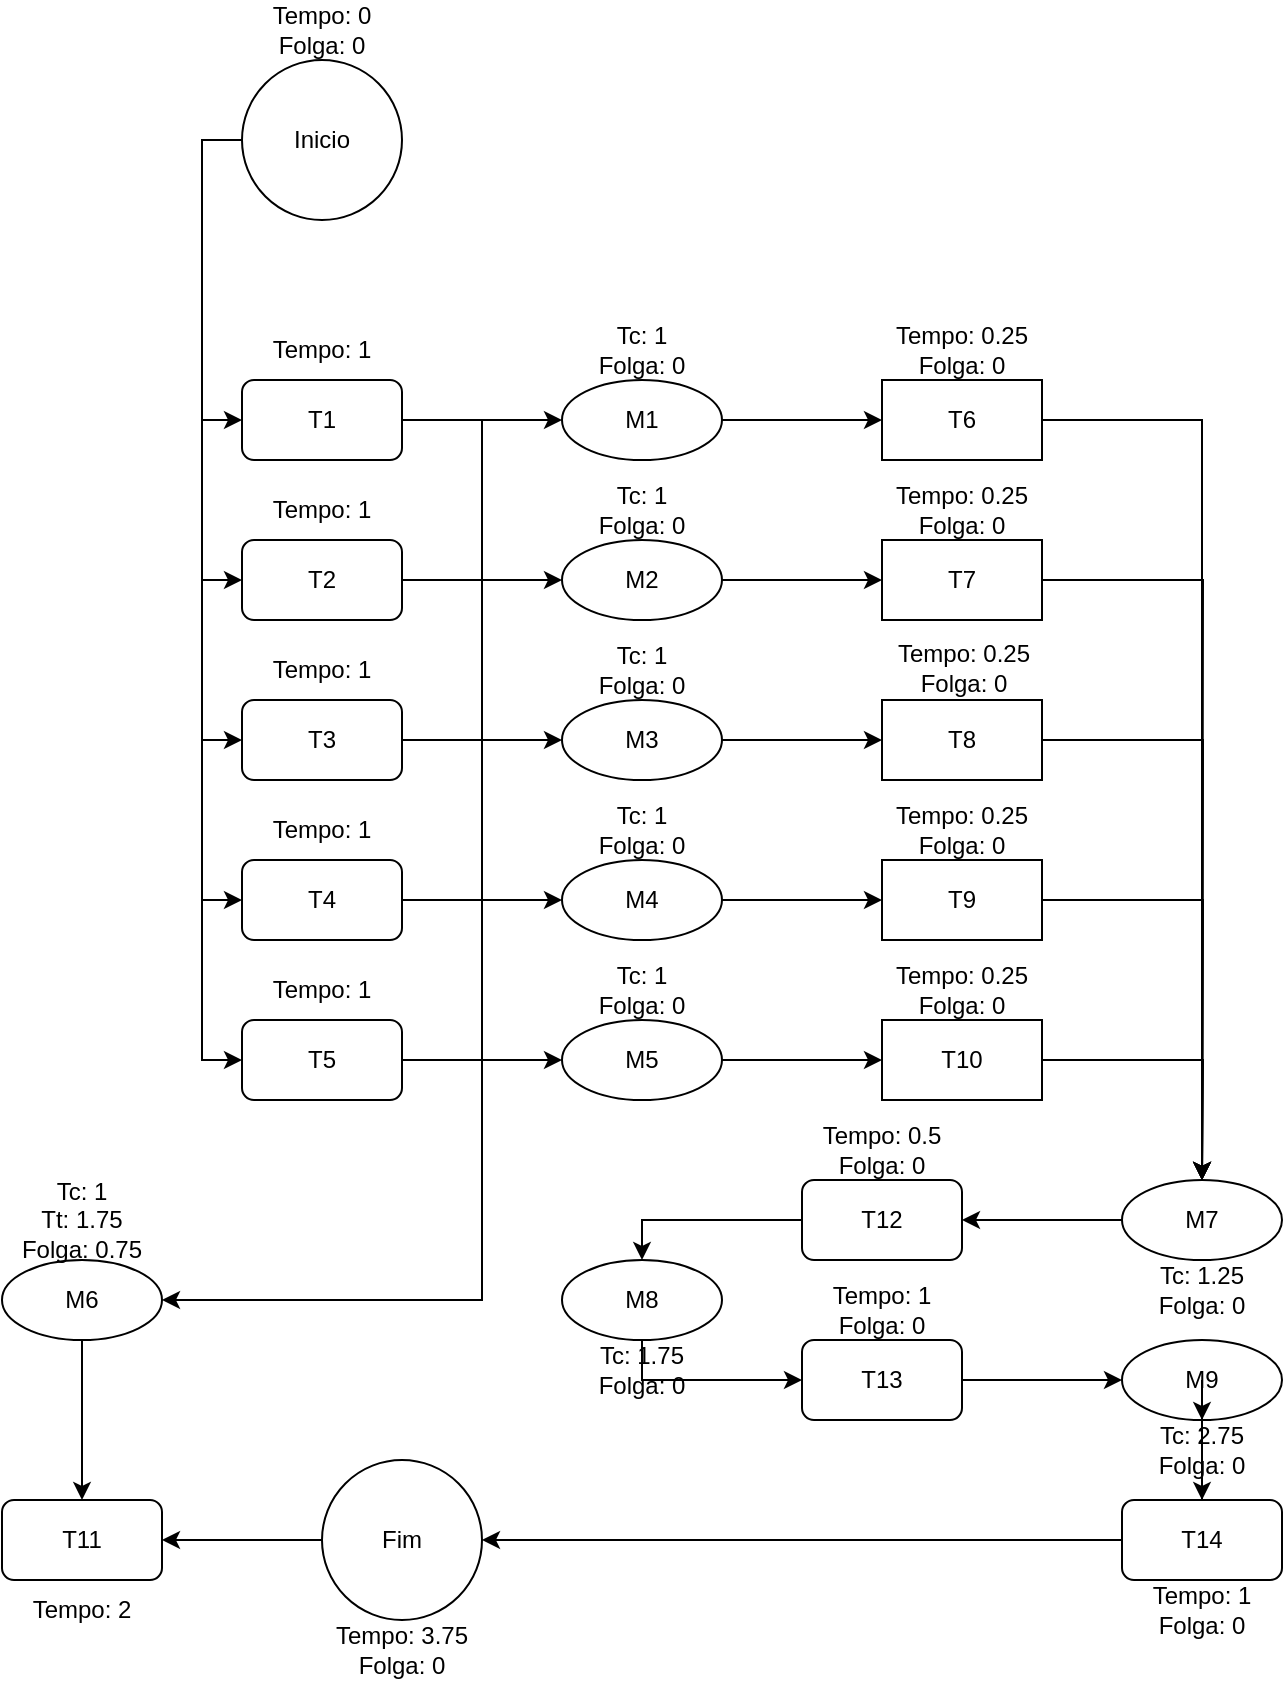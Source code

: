 <mxfile version="26.0.11">
  <diagram name="Page-1" id="C9BE7iLNWBnAve_lOvUL">
    <mxGraphModel grid="1" page="1" gridSize="10" guides="1" tooltips="1" connect="1" arrows="1" fold="1" pageScale="1" pageWidth="850" pageHeight="1100" math="0" shadow="0">
      <root>
        <mxCell id="0" />
        <mxCell id="1" parent="0" />
        <mxCell id="Bmva-BB27BcGyx91-SRa-15" style="edgeStyle=orthogonalEdgeStyle;rounded=0;orthogonalLoop=1;jettySize=auto;html=1;" edge="1" parent="1" source="Bmva-BB27BcGyx91-SRa-1" target="Bmva-BB27BcGyx91-SRa-10">
          <mxGeometry relative="1" as="geometry" />
        </mxCell>
        <mxCell id="Bmva-BB27BcGyx91-SRa-1" value="T4" style="rounded=1;whiteSpace=wrap;html=1;" vertex="1" parent="1">
          <mxGeometry x="160" y="520" width="80" height="40" as="geometry" />
        </mxCell>
        <mxCell id="Bmva-BB27BcGyx91-SRa-14" style="edgeStyle=orthogonalEdgeStyle;rounded=0;orthogonalLoop=1;jettySize=auto;html=1;entryX=0;entryY=0.5;entryDx=0;entryDy=0;" edge="1" parent="1" source="Bmva-BB27BcGyx91-SRa-2" target="Bmva-BB27BcGyx91-SRa-11">
          <mxGeometry relative="1" as="geometry" />
        </mxCell>
        <mxCell id="Bmva-BB27BcGyx91-SRa-2" value="T3" style="rounded=1;whiteSpace=wrap;html=1;" vertex="1" parent="1">
          <mxGeometry x="160" y="440" width="80" height="40" as="geometry" />
        </mxCell>
        <mxCell id="Bmva-BB27BcGyx91-SRa-13" style="edgeStyle=orthogonalEdgeStyle;rounded=0;orthogonalLoop=1;jettySize=auto;html=1;entryX=0;entryY=0.5;entryDx=0;entryDy=0;" edge="1" parent="1" source="Bmva-BB27BcGyx91-SRa-4" target="Bmva-BB27BcGyx91-SRa-8">
          <mxGeometry relative="1" as="geometry" />
        </mxCell>
        <mxCell id="Bmva-BB27BcGyx91-SRa-4" value="T2" style="rounded=1;whiteSpace=wrap;html=1;" vertex="1" parent="1">
          <mxGeometry x="160" y="360" width="80" height="40" as="geometry" />
        </mxCell>
        <mxCell id="Bmva-BB27BcGyx91-SRa-12" style="edgeStyle=orthogonalEdgeStyle;rounded=0;orthogonalLoop=1;jettySize=auto;html=1;entryX=0;entryY=0.5;entryDx=0;entryDy=0;" edge="1" parent="1" source="Bmva-BB27BcGyx91-SRa-5" target="Bmva-BB27BcGyx91-SRa-7">
          <mxGeometry relative="1" as="geometry" />
        </mxCell>
        <mxCell id="Bmva-BB27BcGyx91-SRa-18" style="edgeStyle=orthogonalEdgeStyle;rounded=0;orthogonalLoop=1;jettySize=auto;html=1;" edge="1" parent="1" source="Bmva-BB27BcGyx91-SRa-5" target="Bmva-BB27BcGyx91-SRa-17">
          <mxGeometry relative="1" as="geometry">
            <Array as="points">
              <mxPoint x="280" y="300" />
            </Array>
          </mxGeometry>
        </mxCell>
        <mxCell id="Bmva-BB27BcGyx91-SRa-5" value="T1" style="rounded=1;whiteSpace=wrap;html=1;" vertex="1" parent="1">
          <mxGeometry x="160" y="280" width="80" height="40" as="geometry" />
        </mxCell>
        <mxCell id="Bmva-BB27BcGyx91-SRa-16" style="edgeStyle=orthogonalEdgeStyle;rounded=0;orthogonalLoop=1;jettySize=auto;html=1;" edge="1" parent="1" source="Bmva-BB27BcGyx91-SRa-6" target="Bmva-BB27BcGyx91-SRa-9">
          <mxGeometry relative="1" as="geometry" />
        </mxCell>
        <mxCell id="Bmva-BB27BcGyx91-SRa-6" value="T5" style="rounded=1;whiteSpace=wrap;html=1;" vertex="1" parent="1">
          <mxGeometry x="160" y="600" width="80" height="40" as="geometry" />
        </mxCell>
        <mxCell id="Bmva-BB27BcGyx91-SRa-32" style="edgeStyle=orthogonalEdgeStyle;rounded=0;orthogonalLoop=1;jettySize=auto;html=1;entryX=0;entryY=0.5;entryDx=0;entryDy=0;" edge="1" parent="1" source="Bmva-BB27BcGyx91-SRa-7" target="Bmva-BB27BcGyx91-SRa-27">
          <mxGeometry relative="1" as="geometry" />
        </mxCell>
        <mxCell id="Bmva-BB27BcGyx91-SRa-7" value="M1" style="ellipse;whiteSpace=wrap;html=1;" vertex="1" parent="1">
          <mxGeometry x="320" y="280" width="80" height="40" as="geometry" />
        </mxCell>
        <mxCell id="Bmva-BB27BcGyx91-SRa-31" style="edgeStyle=orthogonalEdgeStyle;rounded=0;orthogonalLoop=1;jettySize=auto;html=1;entryX=0;entryY=0.5;entryDx=0;entryDy=0;" edge="1" parent="1" source="Bmva-BB27BcGyx91-SRa-8" target="Bmva-BB27BcGyx91-SRa-26">
          <mxGeometry relative="1" as="geometry" />
        </mxCell>
        <mxCell id="Bmva-BB27BcGyx91-SRa-8" value="M2" style="ellipse;whiteSpace=wrap;html=1;" vertex="1" parent="1">
          <mxGeometry x="320" y="360" width="80" height="40" as="geometry" />
        </mxCell>
        <mxCell id="Bmva-BB27BcGyx91-SRa-28" style="edgeStyle=orthogonalEdgeStyle;rounded=0;orthogonalLoop=1;jettySize=auto;html=1;entryX=0;entryY=0.5;entryDx=0;entryDy=0;" edge="1" parent="1" source="Bmva-BB27BcGyx91-SRa-9" target="Bmva-BB27BcGyx91-SRa-23">
          <mxGeometry relative="1" as="geometry" />
        </mxCell>
        <mxCell id="Bmva-BB27BcGyx91-SRa-9" value="M5" style="ellipse;whiteSpace=wrap;html=1;" vertex="1" parent="1">
          <mxGeometry x="320" y="600" width="80" height="40" as="geometry" />
        </mxCell>
        <mxCell id="Bmva-BB27BcGyx91-SRa-29" style="edgeStyle=orthogonalEdgeStyle;rounded=0;orthogonalLoop=1;jettySize=auto;html=1;entryX=0;entryY=0.5;entryDx=0;entryDy=0;" edge="1" parent="1" source="Bmva-BB27BcGyx91-SRa-10" target="Bmva-BB27BcGyx91-SRa-24">
          <mxGeometry relative="1" as="geometry" />
        </mxCell>
        <mxCell id="Bmva-BB27BcGyx91-SRa-10" value="M4" style="ellipse;whiteSpace=wrap;html=1;" vertex="1" parent="1">
          <mxGeometry x="320" y="520" width="80" height="40" as="geometry" />
        </mxCell>
        <mxCell id="Bmva-BB27BcGyx91-SRa-30" style="edgeStyle=orthogonalEdgeStyle;rounded=0;orthogonalLoop=1;jettySize=auto;html=1;entryX=0;entryY=0.5;entryDx=0;entryDy=0;" edge="1" parent="1" source="Bmva-BB27BcGyx91-SRa-11" target="Bmva-BB27BcGyx91-SRa-25">
          <mxGeometry relative="1" as="geometry" />
        </mxCell>
        <mxCell id="Bmva-BB27BcGyx91-SRa-11" value="M3" style="ellipse;whiteSpace=wrap;html=1;" vertex="1" parent="1">
          <mxGeometry x="320" y="440" width="80" height="40" as="geometry" />
        </mxCell>
        <mxCell id="Bmva-BB27BcGyx91-SRa-94" style="edgeStyle=orthogonalEdgeStyle;rounded=0;orthogonalLoop=1;jettySize=auto;html=1;entryX=0.5;entryY=0;entryDx=0;entryDy=0;" edge="1" parent="1" source="Bmva-BB27BcGyx91-SRa-17" target="Bmva-BB27BcGyx91-SRa-42">
          <mxGeometry relative="1" as="geometry" />
        </mxCell>
        <mxCell id="Bmva-BB27BcGyx91-SRa-17" value="M6" style="ellipse;whiteSpace=wrap;html=1;" vertex="1" parent="1">
          <mxGeometry x="40" y="720" width="80" height="40" as="geometry" />
        </mxCell>
        <mxCell id="Bmva-BB27BcGyx91-SRa-40" style="edgeStyle=orthogonalEdgeStyle;rounded=0;orthogonalLoop=1;jettySize=auto;html=1;" edge="1" parent="1" source="Bmva-BB27BcGyx91-SRa-23">
          <mxGeometry relative="1" as="geometry">
            <mxPoint x="640" y="680" as="targetPoint" />
          </mxGeometry>
        </mxCell>
        <mxCell id="Bmva-BB27BcGyx91-SRa-23" value="T10" style="rounded=0;whiteSpace=wrap;html=1;" vertex="1" parent="1">
          <mxGeometry x="480" y="600" width="80" height="40" as="geometry" />
        </mxCell>
        <mxCell id="Bmva-BB27BcGyx91-SRa-39" style="edgeStyle=orthogonalEdgeStyle;rounded=0;orthogonalLoop=1;jettySize=auto;html=1;" edge="1" parent="1" source="Bmva-BB27BcGyx91-SRa-24">
          <mxGeometry relative="1" as="geometry">
            <mxPoint x="640" y="680" as="targetPoint" />
          </mxGeometry>
        </mxCell>
        <mxCell id="Bmva-BB27BcGyx91-SRa-24" value="T9" style="rounded=0;whiteSpace=wrap;html=1;" vertex="1" parent="1">
          <mxGeometry x="480" y="520" width="80" height="40" as="geometry" />
        </mxCell>
        <mxCell id="Bmva-BB27BcGyx91-SRa-38" style="edgeStyle=orthogonalEdgeStyle;rounded=0;orthogonalLoop=1;jettySize=auto;html=1;" edge="1" parent="1" source="Bmva-BB27BcGyx91-SRa-25">
          <mxGeometry relative="1" as="geometry">
            <mxPoint x="640" y="680" as="targetPoint" />
          </mxGeometry>
        </mxCell>
        <mxCell id="Bmva-BB27BcGyx91-SRa-25" value="T8" style="rounded=0;whiteSpace=wrap;html=1;" vertex="1" parent="1">
          <mxGeometry x="480" y="440" width="80" height="40" as="geometry" />
        </mxCell>
        <mxCell id="Bmva-BB27BcGyx91-SRa-37" style="edgeStyle=orthogonalEdgeStyle;rounded=0;orthogonalLoop=1;jettySize=auto;html=1;" edge="1" parent="1" source="Bmva-BB27BcGyx91-SRa-26">
          <mxGeometry relative="1" as="geometry">
            <mxPoint x="640" y="680" as="targetPoint" />
          </mxGeometry>
        </mxCell>
        <mxCell id="Bmva-BB27BcGyx91-SRa-26" value="T7" style="rounded=0;whiteSpace=wrap;html=1;" vertex="1" parent="1">
          <mxGeometry x="480" y="360" width="80" height="40" as="geometry" />
        </mxCell>
        <mxCell id="Bmva-BB27BcGyx91-SRa-36" style="edgeStyle=orthogonalEdgeStyle;rounded=0;orthogonalLoop=1;jettySize=auto;html=1;" edge="1" parent="1" source="Bmva-BB27BcGyx91-SRa-27" target="Bmva-BB27BcGyx91-SRa-35">
          <mxGeometry relative="1" as="geometry" />
        </mxCell>
        <mxCell id="Bmva-BB27BcGyx91-SRa-27" value="T6" style="rounded=0;whiteSpace=wrap;html=1;" vertex="1" parent="1">
          <mxGeometry x="480" y="280" width="80" height="40" as="geometry" />
        </mxCell>
        <mxCell id="Bmva-BB27BcGyx91-SRa-44" style="edgeStyle=orthogonalEdgeStyle;rounded=0;orthogonalLoop=1;jettySize=auto;html=1;entryX=1;entryY=0.5;entryDx=0;entryDy=0;" edge="1" parent="1" source="Bmva-BB27BcGyx91-SRa-35" target="Bmva-BB27BcGyx91-SRa-43">
          <mxGeometry relative="1" as="geometry" />
        </mxCell>
        <mxCell id="Bmva-BB27BcGyx91-SRa-35" value="M7" style="ellipse;whiteSpace=wrap;html=1;" vertex="1" parent="1">
          <mxGeometry x="600" y="680" width="80" height="40" as="geometry" />
        </mxCell>
        <mxCell id="Bmva-BB27BcGyx91-SRa-42" value="T11" style="rounded=1;whiteSpace=wrap;html=1;" vertex="1" parent="1">
          <mxGeometry x="40" y="840" width="80" height="40" as="geometry" />
        </mxCell>
        <mxCell id="Bmva-BB27BcGyx91-SRa-46" style="edgeStyle=orthogonalEdgeStyle;rounded=0;orthogonalLoop=1;jettySize=auto;html=1;entryX=0.5;entryY=0;entryDx=0;entryDy=0;" edge="1" parent="1" source="Bmva-BB27BcGyx91-SRa-43" target="Bmva-BB27BcGyx91-SRa-45">
          <mxGeometry relative="1" as="geometry" />
        </mxCell>
        <mxCell id="Bmva-BB27BcGyx91-SRa-43" value="T12" style="rounded=1;whiteSpace=wrap;html=1;" vertex="1" parent="1">
          <mxGeometry x="440" y="680" width="80" height="40" as="geometry" />
        </mxCell>
        <mxCell id="Bmva-BB27BcGyx91-SRa-48" style="edgeStyle=orthogonalEdgeStyle;rounded=0;orthogonalLoop=1;jettySize=auto;html=1;" edge="1" parent="1" source="Bmva-BB27BcGyx91-SRa-45" target="Bmva-BB27BcGyx91-SRa-47">
          <mxGeometry relative="1" as="geometry">
            <Array as="points">
              <mxPoint x="360" y="780" />
            </Array>
          </mxGeometry>
        </mxCell>
        <mxCell id="Bmva-BB27BcGyx91-SRa-45" value="M8" style="ellipse;whiteSpace=wrap;html=1;" vertex="1" parent="1">
          <mxGeometry x="320" y="720" width="80" height="40" as="geometry" />
        </mxCell>
        <mxCell id="Bmva-BB27BcGyx91-SRa-50" style="edgeStyle=orthogonalEdgeStyle;rounded=0;orthogonalLoop=1;jettySize=auto;html=1;entryX=0;entryY=0.5;entryDx=0;entryDy=0;" edge="1" parent="1" source="Bmva-BB27BcGyx91-SRa-47" target="Bmva-BB27BcGyx91-SRa-49">
          <mxGeometry relative="1" as="geometry" />
        </mxCell>
        <mxCell id="Bmva-BB27BcGyx91-SRa-47" value="T13" style="rounded=1;whiteSpace=wrap;html=1;" vertex="1" parent="1">
          <mxGeometry x="440" y="760" width="80" height="40" as="geometry" />
        </mxCell>
        <mxCell id="Bmva-BB27BcGyx91-SRa-52" style="edgeStyle=orthogonalEdgeStyle;rounded=0;orthogonalLoop=1;jettySize=auto;html=1;" edge="1" parent="1" source="Bmva-BB27BcGyx91-SRa-86" target="Bmva-BB27BcGyx91-SRa-51">
          <mxGeometry relative="1" as="geometry" />
        </mxCell>
        <mxCell id="Bmva-BB27BcGyx91-SRa-49" value="M9" style="ellipse;whiteSpace=wrap;html=1;" vertex="1" parent="1">
          <mxGeometry x="600" y="760" width="80" height="40" as="geometry" />
        </mxCell>
        <mxCell id="Bmva-BB27BcGyx91-SRa-55" style="edgeStyle=orthogonalEdgeStyle;rounded=0;orthogonalLoop=1;jettySize=auto;html=1;entryX=1;entryY=0.5;entryDx=0;entryDy=0;" edge="1" parent="1" source="Bmva-BB27BcGyx91-SRa-51" target="Bmva-BB27BcGyx91-SRa-53">
          <mxGeometry relative="1" as="geometry" />
        </mxCell>
        <mxCell id="Bmva-BB27BcGyx91-SRa-51" value="T14" style="rounded=1;whiteSpace=wrap;html=1;" vertex="1" parent="1">
          <mxGeometry x="600" y="840" width="80" height="40" as="geometry" />
        </mxCell>
        <mxCell id="Bmva-BB27BcGyx91-SRa-92" style="edgeStyle=orthogonalEdgeStyle;rounded=0;orthogonalLoop=1;jettySize=auto;html=1;entryX=1;entryY=0.5;entryDx=0;entryDy=0;" edge="1" parent="1" source="Bmva-BB27BcGyx91-SRa-53" target="Bmva-BB27BcGyx91-SRa-42">
          <mxGeometry relative="1" as="geometry" />
        </mxCell>
        <mxCell id="Bmva-BB27BcGyx91-SRa-53" value="Fim" style="ellipse;whiteSpace=wrap;html=1;aspect=fixed;" vertex="1" parent="1">
          <mxGeometry x="200" y="820" width="80" height="80" as="geometry" />
        </mxCell>
        <mxCell id="Bmva-BB27BcGyx91-SRa-56" value="&lt;div&gt;Tempo: 1&lt;/div&gt;" style="text;html=1;align=center;verticalAlign=middle;whiteSpace=wrap;rounded=0;" vertex="1" parent="1">
          <mxGeometry x="160" y="250" width="80" height="30" as="geometry" />
        </mxCell>
        <mxCell id="Bmva-BB27BcGyx91-SRa-57" value="&lt;div&gt;Tempo: 0.25&lt;/div&gt;Folga: 0" style="text;html=1;align=center;verticalAlign=middle;whiteSpace=wrap;rounded=0;" vertex="1" parent="1">
          <mxGeometry x="480" y="570" width="80" height="30" as="geometry" />
        </mxCell>
        <mxCell id="Bmva-BB27BcGyx91-SRa-58" value="&lt;div&gt;Tempo: 0.25&lt;/div&gt;Folga: 0" style="text;html=1;align=center;verticalAlign=middle;whiteSpace=wrap;rounded=0;" vertex="1" parent="1">
          <mxGeometry x="480" y="490" width="80" height="30" as="geometry" />
        </mxCell>
        <mxCell id="Bmva-BB27BcGyx91-SRa-59" value="&lt;div&gt;Tempo: 0.25&lt;/div&gt;Folga: 0" style="text;html=1;align=center;verticalAlign=middle;whiteSpace=wrap;rounded=0;" vertex="1" parent="1">
          <mxGeometry x="481" y="409" width="80" height="30" as="geometry" />
        </mxCell>
        <mxCell id="Bmva-BB27BcGyx91-SRa-60" value="&lt;div&gt;Tempo: 0.25&lt;/div&gt;Folga: 0" style="text;html=1;align=center;verticalAlign=middle;whiteSpace=wrap;rounded=0;" vertex="1" parent="1">
          <mxGeometry x="480" y="330" width="80" height="30" as="geometry" />
        </mxCell>
        <mxCell id="Bmva-BB27BcGyx91-SRa-61" value="&lt;div&gt;Tempo: 0.25&lt;/div&gt;Folga: 0" style="text;html=1;align=center;verticalAlign=middle;whiteSpace=wrap;rounded=0;" vertex="1" parent="1">
          <mxGeometry x="480" y="250" width="80" height="30" as="geometry" />
        </mxCell>
        <mxCell id="Bmva-BB27BcGyx91-SRa-62" value="&lt;div&gt;Tempo: 1&lt;/div&gt;" style="text;html=1;align=center;verticalAlign=middle;whiteSpace=wrap;rounded=0;" vertex="1" parent="1">
          <mxGeometry x="160" y="570" width="80" height="30" as="geometry" />
        </mxCell>
        <mxCell id="Bmva-BB27BcGyx91-SRa-63" value="&lt;div&gt;Tempo: 1&lt;/div&gt;" style="text;html=1;align=center;verticalAlign=middle;whiteSpace=wrap;rounded=0;" vertex="1" parent="1">
          <mxGeometry x="160" y="490" width="80" height="30" as="geometry" />
        </mxCell>
        <mxCell id="Bmva-BB27BcGyx91-SRa-64" value="&lt;div&gt;Tempo: 1&lt;/div&gt;" style="text;html=1;align=center;verticalAlign=middle;whiteSpace=wrap;rounded=0;" vertex="1" parent="1">
          <mxGeometry x="160" y="330" width="80" height="30" as="geometry" />
        </mxCell>
        <mxCell id="Bmva-BB27BcGyx91-SRa-65" value="&lt;div&gt;Tempo: 1&lt;/div&gt;" style="text;html=1;align=center;verticalAlign=middle;whiteSpace=wrap;rounded=0;" vertex="1" parent="1">
          <mxGeometry x="160" y="410" width="80" height="30" as="geometry" />
        </mxCell>
        <mxCell id="Bmva-BB27BcGyx91-SRa-67" value="&lt;div&gt;Tempo: 1&lt;/div&gt;Folga: 0" style="text;html=1;align=center;verticalAlign=middle;whiteSpace=wrap;rounded=0;" vertex="1" parent="1">
          <mxGeometry x="600" y="880" width="80" height="30" as="geometry" />
        </mxCell>
        <mxCell id="Bmva-BB27BcGyx91-SRa-68" value="&lt;div&gt;Tempo: 1&lt;/div&gt;Folga: 0" style="text;html=1;align=center;verticalAlign=middle;whiteSpace=wrap;rounded=0;" vertex="1" parent="1">
          <mxGeometry x="440" y="730" width="80" height="30" as="geometry" />
        </mxCell>
        <mxCell id="Bmva-BB27BcGyx91-SRa-69" value="&lt;div&gt;Tempo: 0.5&lt;/div&gt;Folga: 0" style="text;html=1;align=center;verticalAlign=middle;whiteSpace=wrap;rounded=0;" vertex="1" parent="1">
          <mxGeometry x="440" y="650" width="80" height="30" as="geometry" />
        </mxCell>
        <mxCell id="Bmva-BB27BcGyx91-SRa-70" value="&lt;div&gt;Tempo: 2&lt;/div&gt;" style="text;html=1;align=center;verticalAlign=middle;whiteSpace=wrap;rounded=0;" vertex="1" parent="1">
          <mxGeometry x="40" y="880" width="80" height="30" as="geometry" />
        </mxCell>
        <mxCell id="Bmva-BB27BcGyx91-SRa-72" value="&lt;div&gt;Tempo: 3.75&lt;/div&gt;Folga: 0" style="text;html=1;align=center;verticalAlign=middle;whiteSpace=wrap;rounded=0;" vertex="1" parent="1">
          <mxGeometry x="200" y="900" width="80" height="30" as="geometry" />
        </mxCell>
        <mxCell id="Bmva-BB27BcGyx91-SRa-75" style="edgeStyle=orthogonalEdgeStyle;rounded=0;orthogonalLoop=1;jettySize=auto;html=1;entryX=0;entryY=0.5;entryDx=0;entryDy=0;" edge="1" parent="1" source="Bmva-BB27BcGyx91-SRa-73" target="Bmva-BB27BcGyx91-SRa-5">
          <mxGeometry relative="1" as="geometry">
            <Array as="points">
              <mxPoint x="140" y="160" />
              <mxPoint x="140" y="300" />
            </Array>
          </mxGeometry>
        </mxCell>
        <mxCell id="Bmva-BB27BcGyx91-SRa-77" style="edgeStyle=orthogonalEdgeStyle;rounded=0;orthogonalLoop=1;jettySize=auto;html=1;entryX=0;entryY=0.5;entryDx=0;entryDy=0;" edge="1" parent="1" source="Bmva-BB27BcGyx91-SRa-73" target="Bmva-BB27BcGyx91-SRa-4">
          <mxGeometry relative="1" as="geometry">
            <Array as="points">
              <mxPoint x="140" y="160" />
              <mxPoint x="140" y="380" />
            </Array>
          </mxGeometry>
        </mxCell>
        <mxCell id="Bmva-BB27BcGyx91-SRa-89" style="edgeStyle=orthogonalEdgeStyle;rounded=0;orthogonalLoop=1;jettySize=auto;html=1;entryX=0;entryY=0.5;entryDx=0;entryDy=0;" edge="1" parent="1" source="Bmva-BB27BcGyx91-SRa-73" target="Bmva-BB27BcGyx91-SRa-2">
          <mxGeometry relative="1" as="geometry">
            <Array as="points">
              <mxPoint x="140" y="160" />
              <mxPoint x="140" y="460" />
            </Array>
          </mxGeometry>
        </mxCell>
        <mxCell id="Bmva-BB27BcGyx91-SRa-90" style="edgeStyle=orthogonalEdgeStyle;rounded=0;orthogonalLoop=1;jettySize=auto;html=1;entryX=0;entryY=0.5;entryDx=0;entryDy=0;" edge="1" parent="1" source="Bmva-BB27BcGyx91-SRa-73" target="Bmva-BB27BcGyx91-SRa-1">
          <mxGeometry relative="1" as="geometry">
            <Array as="points">
              <mxPoint x="140" y="160" />
              <mxPoint x="140" y="540" />
            </Array>
          </mxGeometry>
        </mxCell>
        <mxCell id="Bmva-BB27BcGyx91-SRa-91" style="edgeStyle=orthogonalEdgeStyle;rounded=0;orthogonalLoop=1;jettySize=auto;html=1;entryX=0;entryY=0.5;entryDx=0;entryDy=0;" edge="1" parent="1" source="Bmva-BB27BcGyx91-SRa-73" target="Bmva-BB27BcGyx91-SRa-6">
          <mxGeometry relative="1" as="geometry">
            <Array as="points">
              <mxPoint x="140" y="160" />
              <mxPoint x="140" y="620" />
            </Array>
          </mxGeometry>
        </mxCell>
        <mxCell id="Bmva-BB27BcGyx91-SRa-73" value="Inicio" style="ellipse;whiteSpace=wrap;html=1;aspect=fixed;" vertex="1" parent="1">
          <mxGeometry x="160" y="120" width="80" height="80" as="geometry" />
        </mxCell>
        <mxCell id="Bmva-BB27BcGyx91-SRa-74" value="&lt;div&gt;Tempo: 0&lt;/div&gt;Folga: 0" style="text;html=1;align=center;verticalAlign=middle;whiteSpace=wrap;rounded=0;" vertex="1" parent="1">
          <mxGeometry x="160" y="90" width="80" height="30" as="geometry" />
        </mxCell>
        <mxCell id="Bmva-BB27BcGyx91-SRa-78" value="&lt;div&gt;Tc: 1&lt;/div&gt;Folga: 0" style="text;html=1;align=center;verticalAlign=middle;whiteSpace=wrap;rounded=0;" vertex="1" parent="1">
          <mxGeometry x="320" y="250" width="80" height="30" as="geometry" />
        </mxCell>
        <mxCell id="Bmva-BB27BcGyx91-SRa-79" value="&lt;div&gt;Tc: 1&lt;/div&gt;Folga: 0" style="text;html=1;align=center;verticalAlign=middle;whiteSpace=wrap;rounded=0;" vertex="1" parent="1">
          <mxGeometry x="320" y="570" width="80" height="30" as="geometry" />
        </mxCell>
        <mxCell id="Bmva-BB27BcGyx91-SRa-80" value="&lt;div&gt;Tc: 1&lt;/div&gt;Folga: 0" style="text;html=1;align=center;verticalAlign=middle;whiteSpace=wrap;rounded=0;" vertex="1" parent="1">
          <mxGeometry x="320" y="490" width="80" height="30" as="geometry" />
        </mxCell>
        <mxCell id="Bmva-BB27BcGyx91-SRa-81" value="&lt;div&gt;Tc: 1&lt;/div&gt;Folga: 0" style="text;html=1;align=center;verticalAlign=middle;whiteSpace=wrap;rounded=0;" vertex="1" parent="1">
          <mxGeometry x="320" y="410" width="80" height="30" as="geometry" />
        </mxCell>
        <mxCell id="Bmva-BB27BcGyx91-SRa-82" value="&lt;div&gt;Tc: 1&lt;/div&gt;Folga: 0" style="text;html=1;align=center;verticalAlign=middle;whiteSpace=wrap;rounded=0;" vertex="1" parent="1">
          <mxGeometry x="320" y="330" width="80" height="30" as="geometry" />
        </mxCell>
        <mxCell id="Bmva-BB27BcGyx91-SRa-83" value="&lt;div&gt;Tc: 1.25&lt;/div&gt;Folga: 0" style="text;html=1;align=center;verticalAlign=middle;whiteSpace=wrap;rounded=0;" vertex="1" parent="1">
          <mxGeometry x="600" y="720" width="80" height="30" as="geometry" />
        </mxCell>
        <mxCell id="Bmva-BB27BcGyx91-SRa-84" value="&lt;div&gt;Tc: 1.75&lt;/div&gt;Folga: 0" style="text;html=1;align=center;verticalAlign=middle;whiteSpace=wrap;rounded=0;" vertex="1" parent="1">
          <mxGeometry x="320" y="760" width="80" height="30" as="geometry" />
        </mxCell>
        <mxCell id="Bmva-BB27BcGyx91-SRa-85" value="&lt;div&gt;Tc: 1&lt;/div&gt;&lt;div&gt;Tt: 1.75&lt;/div&gt;Folga: 0.75" style="text;html=1;align=center;verticalAlign=middle;whiteSpace=wrap;rounded=0;" vertex="1" parent="1">
          <mxGeometry x="40" y="685" width="80" height="30" as="geometry" />
        </mxCell>
        <mxCell id="Bmva-BB27BcGyx91-SRa-87" value="" style="edgeStyle=orthogonalEdgeStyle;rounded=0;orthogonalLoop=1;jettySize=auto;html=1;" edge="1" parent="1" source="Bmva-BB27BcGyx91-SRa-49" target="Bmva-BB27BcGyx91-SRa-86">
          <mxGeometry relative="1" as="geometry">
            <mxPoint x="640" y="800" as="sourcePoint" />
            <mxPoint x="640" y="840" as="targetPoint" />
          </mxGeometry>
        </mxCell>
        <mxCell id="Bmva-BB27BcGyx91-SRa-86" value="&lt;div&gt;Tc: 2.75&lt;/div&gt;Folga: 0" style="text;html=1;align=center;verticalAlign=middle;whiteSpace=wrap;rounded=0;" vertex="1" parent="1">
          <mxGeometry x="600" y="800" width="80" height="30" as="geometry" />
        </mxCell>
      </root>
    </mxGraphModel>
  </diagram>
</mxfile>
